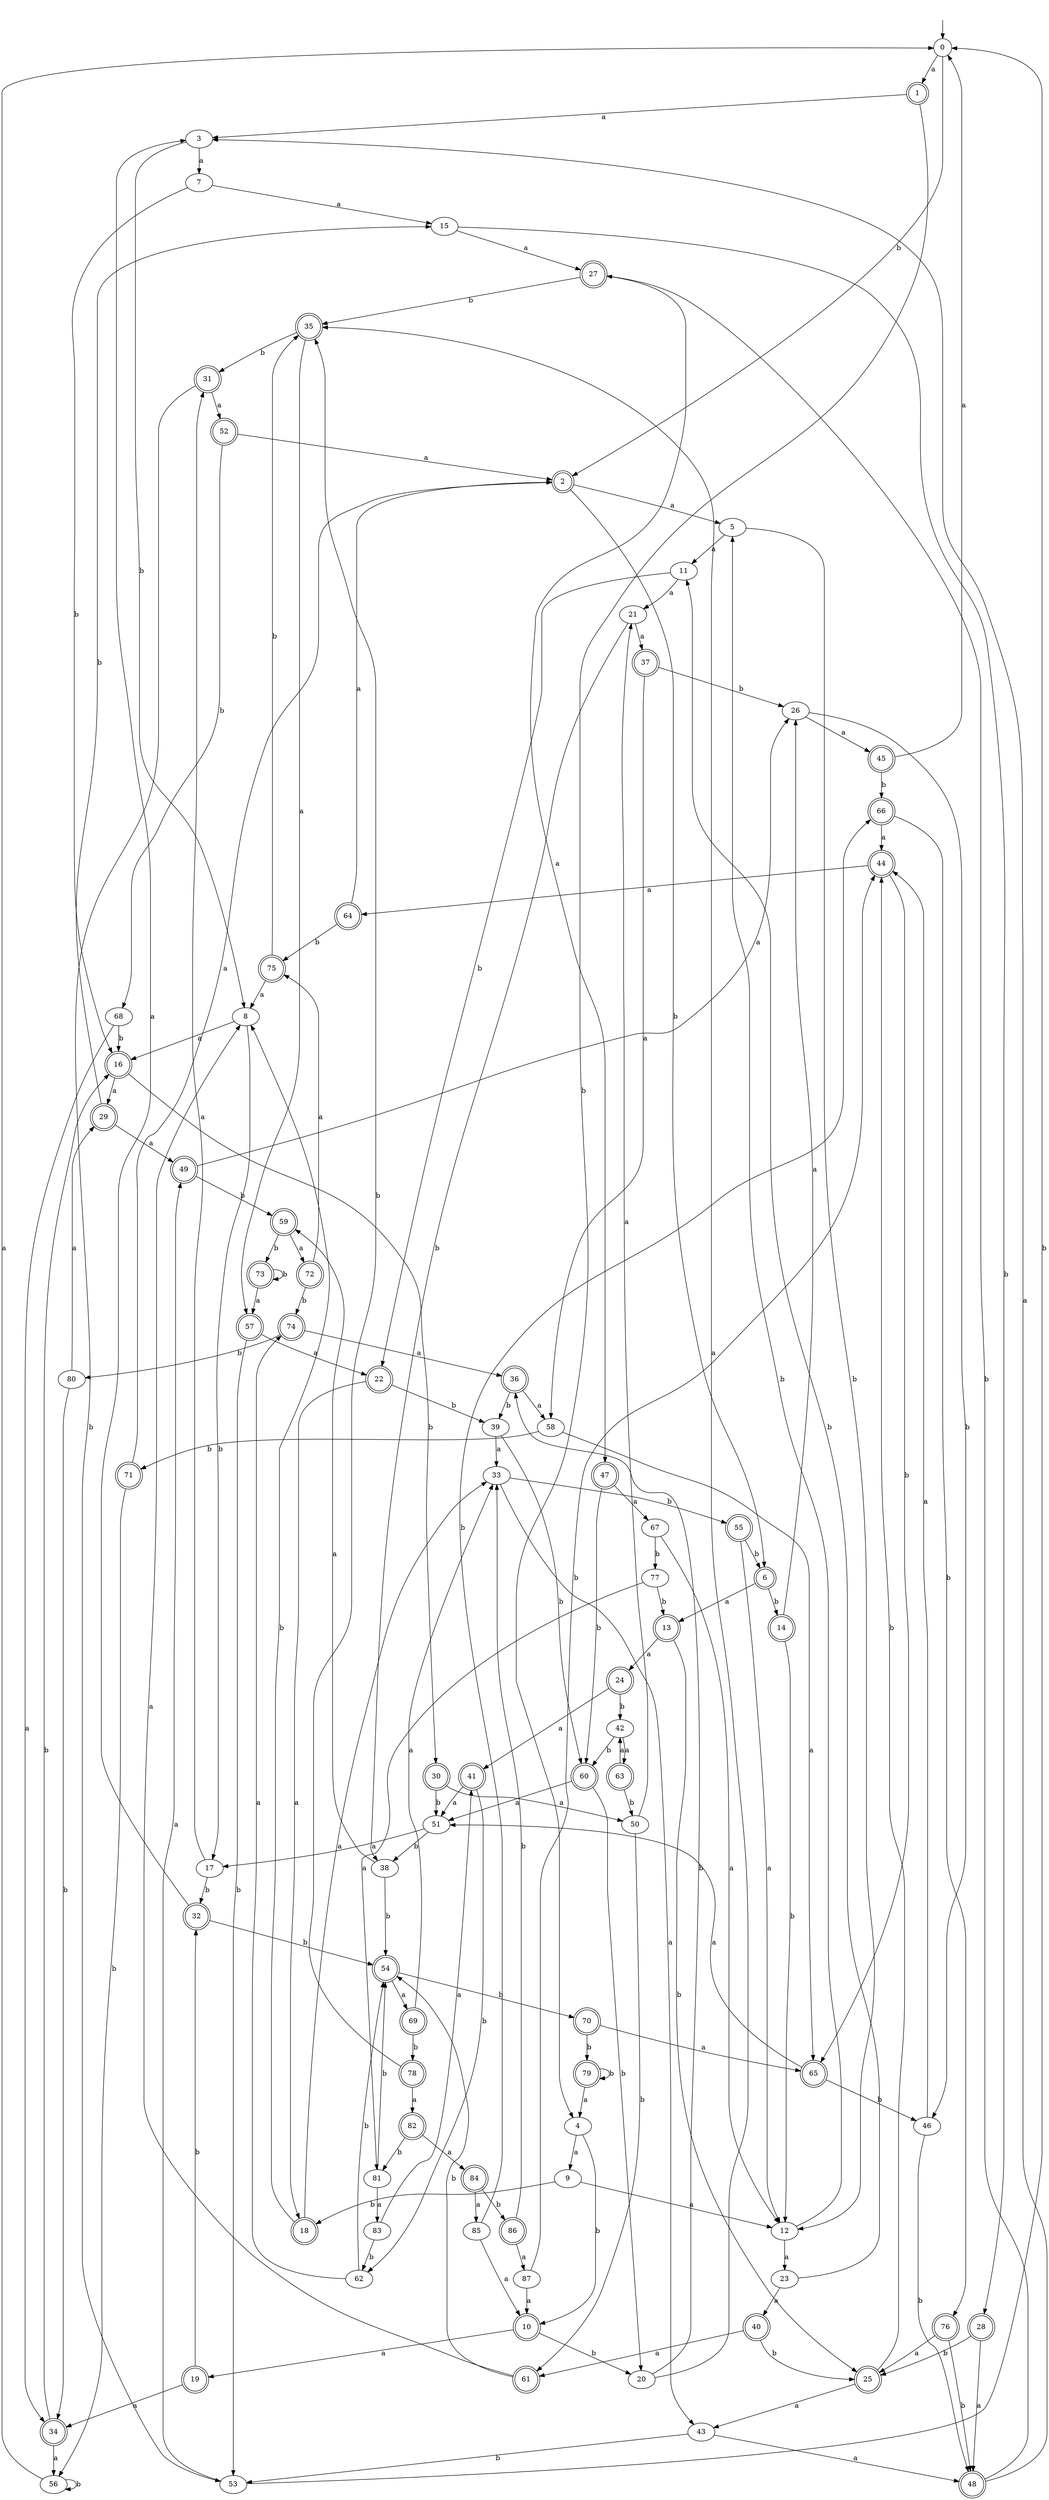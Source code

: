 digraph RandomDFA {
  __start0 [label="", shape=none];
  __start0 -> 0 [label=""];
  0 [shape=circle]
  0 -> 1 [label="a"]
  0 -> 2 [label="b"]
  1 [shape=doublecircle]
  1 -> 3 [label="a"]
  1 -> 4 [label="b"]
  2 [shape=doublecircle]
  2 -> 5 [label="a"]
  2 -> 6 [label="b"]
  3
  3 -> 7 [label="a"]
  3 -> 8 [label="b"]
  4
  4 -> 9 [label="a"]
  4 -> 10 [label="b"]
  5
  5 -> 11 [label="a"]
  5 -> 12 [label="b"]
  6 [shape=doublecircle]
  6 -> 13 [label="a"]
  6 -> 14 [label="b"]
  7
  7 -> 15 [label="a"]
  7 -> 16 [label="b"]
  8
  8 -> 16 [label="a"]
  8 -> 17 [label="b"]
  9
  9 -> 12 [label="a"]
  9 -> 18 [label="b"]
  10 [shape=doublecircle]
  10 -> 19 [label="a"]
  10 -> 20 [label="b"]
  11
  11 -> 21 [label="a"]
  11 -> 22 [label="b"]
  12
  12 -> 23 [label="a"]
  12 -> 5 [label="b"]
  13 [shape=doublecircle]
  13 -> 24 [label="a"]
  13 -> 25 [label="b"]
  14 [shape=doublecircle]
  14 -> 26 [label="a"]
  14 -> 12 [label="b"]
  15
  15 -> 27 [label="a"]
  15 -> 28 [label="b"]
  16 [shape=doublecircle]
  16 -> 29 [label="a"]
  16 -> 30 [label="b"]
  17
  17 -> 31 [label="a"]
  17 -> 32 [label="b"]
  18 [shape=doublecircle]
  18 -> 33 [label="a"]
  18 -> 8 [label="b"]
  19 [shape=doublecircle]
  19 -> 34 [label="a"]
  19 -> 32 [label="b"]
  20
  20 -> 35 [label="a"]
  20 -> 36 [label="b"]
  21
  21 -> 37 [label="a"]
  21 -> 38 [label="b"]
  22 [shape=doublecircle]
  22 -> 18 [label="a"]
  22 -> 39 [label="b"]
  23
  23 -> 40 [label="a"]
  23 -> 11 [label="b"]
  24 [shape=doublecircle]
  24 -> 41 [label="a"]
  24 -> 42 [label="b"]
  25 [shape=doublecircle]
  25 -> 43 [label="a"]
  25 -> 44 [label="b"]
  26
  26 -> 45 [label="a"]
  26 -> 46 [label="b"]
  27 [shape=doublecircle]
  27 -> 47 [label="a"]
  27 -> 35 [label="b"]
  28 [shape=doublecircle]
  28 -> 48 [label="a"]
  28 -> 25 [label="b"]
  29 [shape=doublecircle]
  29 -> 49 [label="a"]
  29 -> 15 [label="b"]
  30 [shape=doublecircle]
  30 -> 50 [label="a"]
  30 -> 51 [label="b"]
  31 [shape=doublecircle]
  31 -> 52 [label="a"]
  31 -> 53 [label="b"]
  32 [shape=doublecircle]
  32 -> 3 [label="a"]
  32 -> 54 [label="b"]
  33
  33 -> 43 [label="a"]
  33 -> 55 [label="b"]
  34 [shape=doublecircle]
  34 -> 56 [label="a"]
  34 -> 16 [label="b"]
  35 [shape=doublecircle]
  35 -> 57 [label="a"]
  35 -> 31 [label="b"]
  36 [shape=doublecircle]
  36 -> 58 [label="a"]
  36 -> 39 [label="b"]
  37 [shape=doublecircle]
  37 -> 58 [label="a"]
  37 -> 26 [label="b"]
  38
  38 -> 59 [label="a"]
  38 -> 54 [label="b"]
  39
  39 -> 33 [label="a"]
  39 -> 60 [label="b"]
  40 [shape=doublecircle]
  40 -> 61 [label="a"]
  40 -> 25 [label="b"]
  41 [shape=doublecircle]
  41 -> 51 [label="a"]
  41 -> 62 [label="b"]
  42
  42 -> 63 [label="a"]
  42 -> 60 [label="b"]
  43
  43 -> 48 [label="a"]
  43 -> 53 [label="b"]
  44 [shape=doublecircle]
  44 -> 64 [label="a"]
  44 -> 65 [label="b"]
  45 [shape=doublecircle]
  45 -> 0 [label="a"]
  45 -> 66 [label="b"]
  46
  46 -> 44 [label="a"]
  46 -> 48 [label="b"]
  47 [shape=doublecircle]
  47 -> 67 [label="a"]
  47 -> 60 [label="b"]
  48 [shape=doublecircle]
  48 -> 3 [label="a"]
  48 -> 27 [label="b"]
  49 [shape=doublecircle]
  49 -> 26 [label="a"]
  49 -> 59 [label="b"]
  50
  50 -> 21 [label="a"]
  50 -> 61 [label="b"]
  51
  51 -> 17 [label="a"]
  51 -> 38 [label="b"]
  52 [shape=doublecircle]
  52 -> 2 [label="a"]
  52 -> 68 [label="b"]
  53
  53 -> 49 [label="a"]
  53 -> 0 [label="b"]
  54 [shape=doublecircle]
  54 -> 69 [label="a"]
  54 -> 70 [label="b"]
  55 [shape=doublecircle]
  55 -> 12 [label="a"]
  55 -> 6 [label="b"]
  56
  56 -> 0 [label="a"]
  56 -> 56 [label="b"]
  57 [shape=doublecircle]
  57 -> 22 [label="a"]
  57 -> 53 [label="b"]
  58
  58 -> 65 [label="a"]
  58 -> 71 [label="b"]
  59 [shape=doublecircle]
  59 -> 72 [label="a"]
  59 -> 73 [label="b"]
  60 [shape=doublecircle]
  60 -> 51 [label="a"]
  60 -> 20 [label="b"]
  61 [shape=doublecircle]
  61 -> 8 [label="a"]
  61 -> 54 [label="b"]
  62
  62 -> 74 [label="a"]
  62 -> 54 [label="b"]
  63 [shape=doublecircle]
  63 -> 42 [label="a"]
  63 -> 50 [label="b"]
  64 [shape=doublecircle]
  64 -> 2 [label="a"]
  64 -> 75 [label="b"]
  65 [shape=doublecircle]
  65 -> 51 [label="a"]
  65 -> 46 [label="b"]
  66 [shape=doublecircle]
  66 -> 44 [label="a"]
  66 -> 76 [label="b"]
  67
  67 -> 12 [label="a"]
  67 -> 77 [label="b"]
  68
  68 -> 34 [label="a"]
  68 -> 16 [label="b"]
  69 [shape=doublecircle]
  69 -> 33 [label="a"]
  69 -> 78 [label="b"]
  70 [shape=doublecircle]
  70 -> 65 [label="a"]
  70 -> 79 [label="b"]
  71 [shape=doublecircle]
  71 -> 2 [label="a"]
  71 -> 56 [label="b"]
  72 [shape=doublecircle]
  72 -> 75 [label="a"]
  72 -> 74 [label="b"]
  73 [shape=doublecircle]
  73 -> 57 [label="a"]
  73 -> 73 [label="b"]
  74 [shape=doublecircle]
  74 -> 36 [label="a"]
  74 -> 80 [label="b"]
  75 [shape=doublecircle]
  75 -> 8 [label="a"]
  75 -> 35 [label="b"]
  76 [shape=doublecircle]
  76 -> 25 [label="a"]
  76 -> 48 [label="b"]
  77
  77 -> 81 [label="a"]
  77 -> 13 [label="b"]
  78 [shape=doublecircle]
  78 -> 82 [label="a"]
  78 -> 35 [label="b"]
  79 [shape=doublecircle]
  79 -> 4 [label="a"]
  79 -> 79 [label="b"]
  80
  80 -> 29 [label="a"]
  80 -> 34 [label="b"]
  81
  81 -> 83 [label="a"]
  81 -> 54 [label="b"]
  82 [shape=doublecircle]
  82 -> 84 [label="a"]
  82 -> 81 [label="b"]
  83
  83 -> 41 [label="a"]
  83 -> 62 [label="b"]
  84 [shape=doublecircle]
  84 -> 85 [label="a"]
  84 -> 86 [label="b"]
  85
  85 -> 10 [label="a"]
  85 -> 66 [label="b"]
  86 [shape=doublecircle]
  86 -> 87 [label="a"]
  86 -> 33 [label="b"]
  87
  87 -> 10 [label="a"]
  87 -> 44 [label="b"]
}

